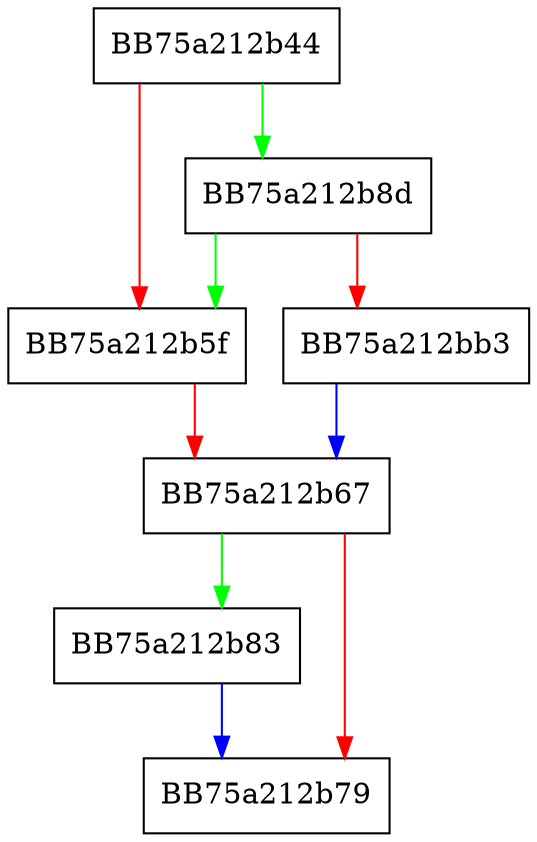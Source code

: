 digraph ValidateSignatureWithPcode {
  node [shape="box"];
  graph [splines=ortho];
  BB75a212b44 -> BB75a212b8d [color="green"];
  BB75a212b44 -> BB75a212b5f [color="red"];
  BB75a212b5f -> BB75a212b67 [color="red"];
  BB75a212b67 -> BB75a212b83 [color="green"];
  BB75a212b67 -> BB75a212b79 [color="red"];
  BB75a212b83 -> BB75a212b79 [color="blue"];
  BB75a212b8d -> BB75a212b5f [color="green"];
  BB75a212b8d -> BB75a212bb3 [color="red"];
  BB75a212bb3 -> BB75a212b67 [color="blue"];
}